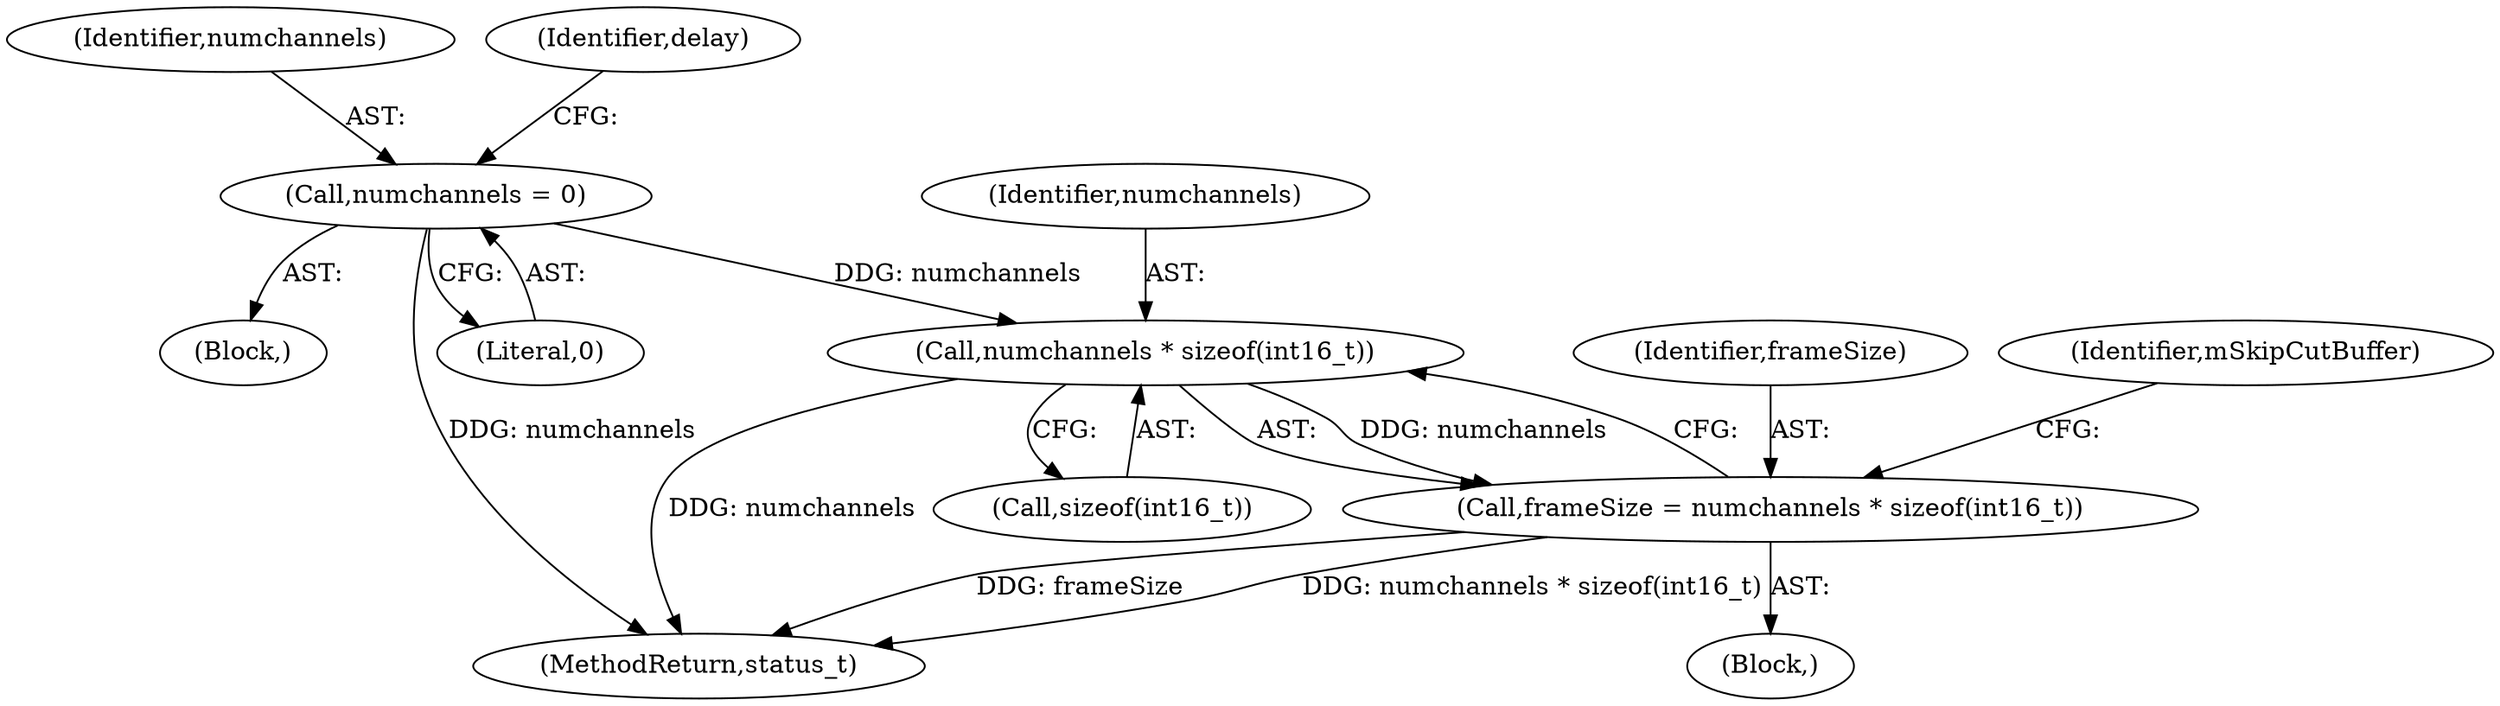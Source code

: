 digraph "0_Android_97837bb6cbac21ea679843a0037779d3834bed64@API" {
"1000495" [label="(Call,numchannels * sizeof(int16_t))"];
"1000478" [label="(Call,numchannels = 0)"];
"1000493" [label="(Call,frameSize = numchannels * sizeof(int16_t))"];
"1000496" [label="(Identifier,numchannels)"];
"1000444" [label="(Block,)"];
"1000479" [label="(Identifier,numchannels)"];
"1000586" [label="(MethodReturn,status_t)"];
"1000495" [label="(Call,numchannels * sizeof(int16_t))"];
"1000491" [label="(Block,)"];
"1000480" [label="(Literal,0)"];
"1000483" [label="(Identifier,delay)"];
"1000494" [label="(Identifier,frameSize)"];
"1000478" [label="(Call,numchannels = 0)"];
"1000501" [label="(Identifier,mSkipCutBuffer)"];
"1000493" [label="(Call,frameSize = numchannels * sizeof(int16_t))"];
"1000497" [label="(Call,sizeof(int16_t))"];
"1000495" -> "1000493"  [label="AST: "];
"1000495" -> "1000497"  [label="CFG: "];
"1000496" -> "1000495"  [label="AST: "];
"1000497" -> "1000495"  [label="AST: "];
"1000493" -> "1000495"  [label="CFG: "];
"1000495" -> "1000586"  [label="DDG: numchannels"];
"1000495" -> "1000493"  [label="DDG: numchannels"];
"1000478" -> "1000495"  [label="DDG: numchannels"];
"1000478" -> "1000444"  [label="AST: "];
"1000478" -> "1000480"  [label="CFG: "];
"1000479" -> "1000478"  [label="AST: "];
"1000480" -> "1000478"  [label="AST: "];
"1000483" -> "1000478"  [label="CFG: "];
"1000478" -> "1000586"  [label="DDG: numchannels"];
"1000493" -> "1000491"  [label="AST: "];
"1000494" -> "1000493"  [label="AST: "];
"1000501" -> "1000493"  [label="CFG: "];
"1000493" -> "1000586"  [label="DDG: frameSize"];
"1000493" -> "1000586"  [label="DDG: numchannels * sizeof(int16_t)"];
}
